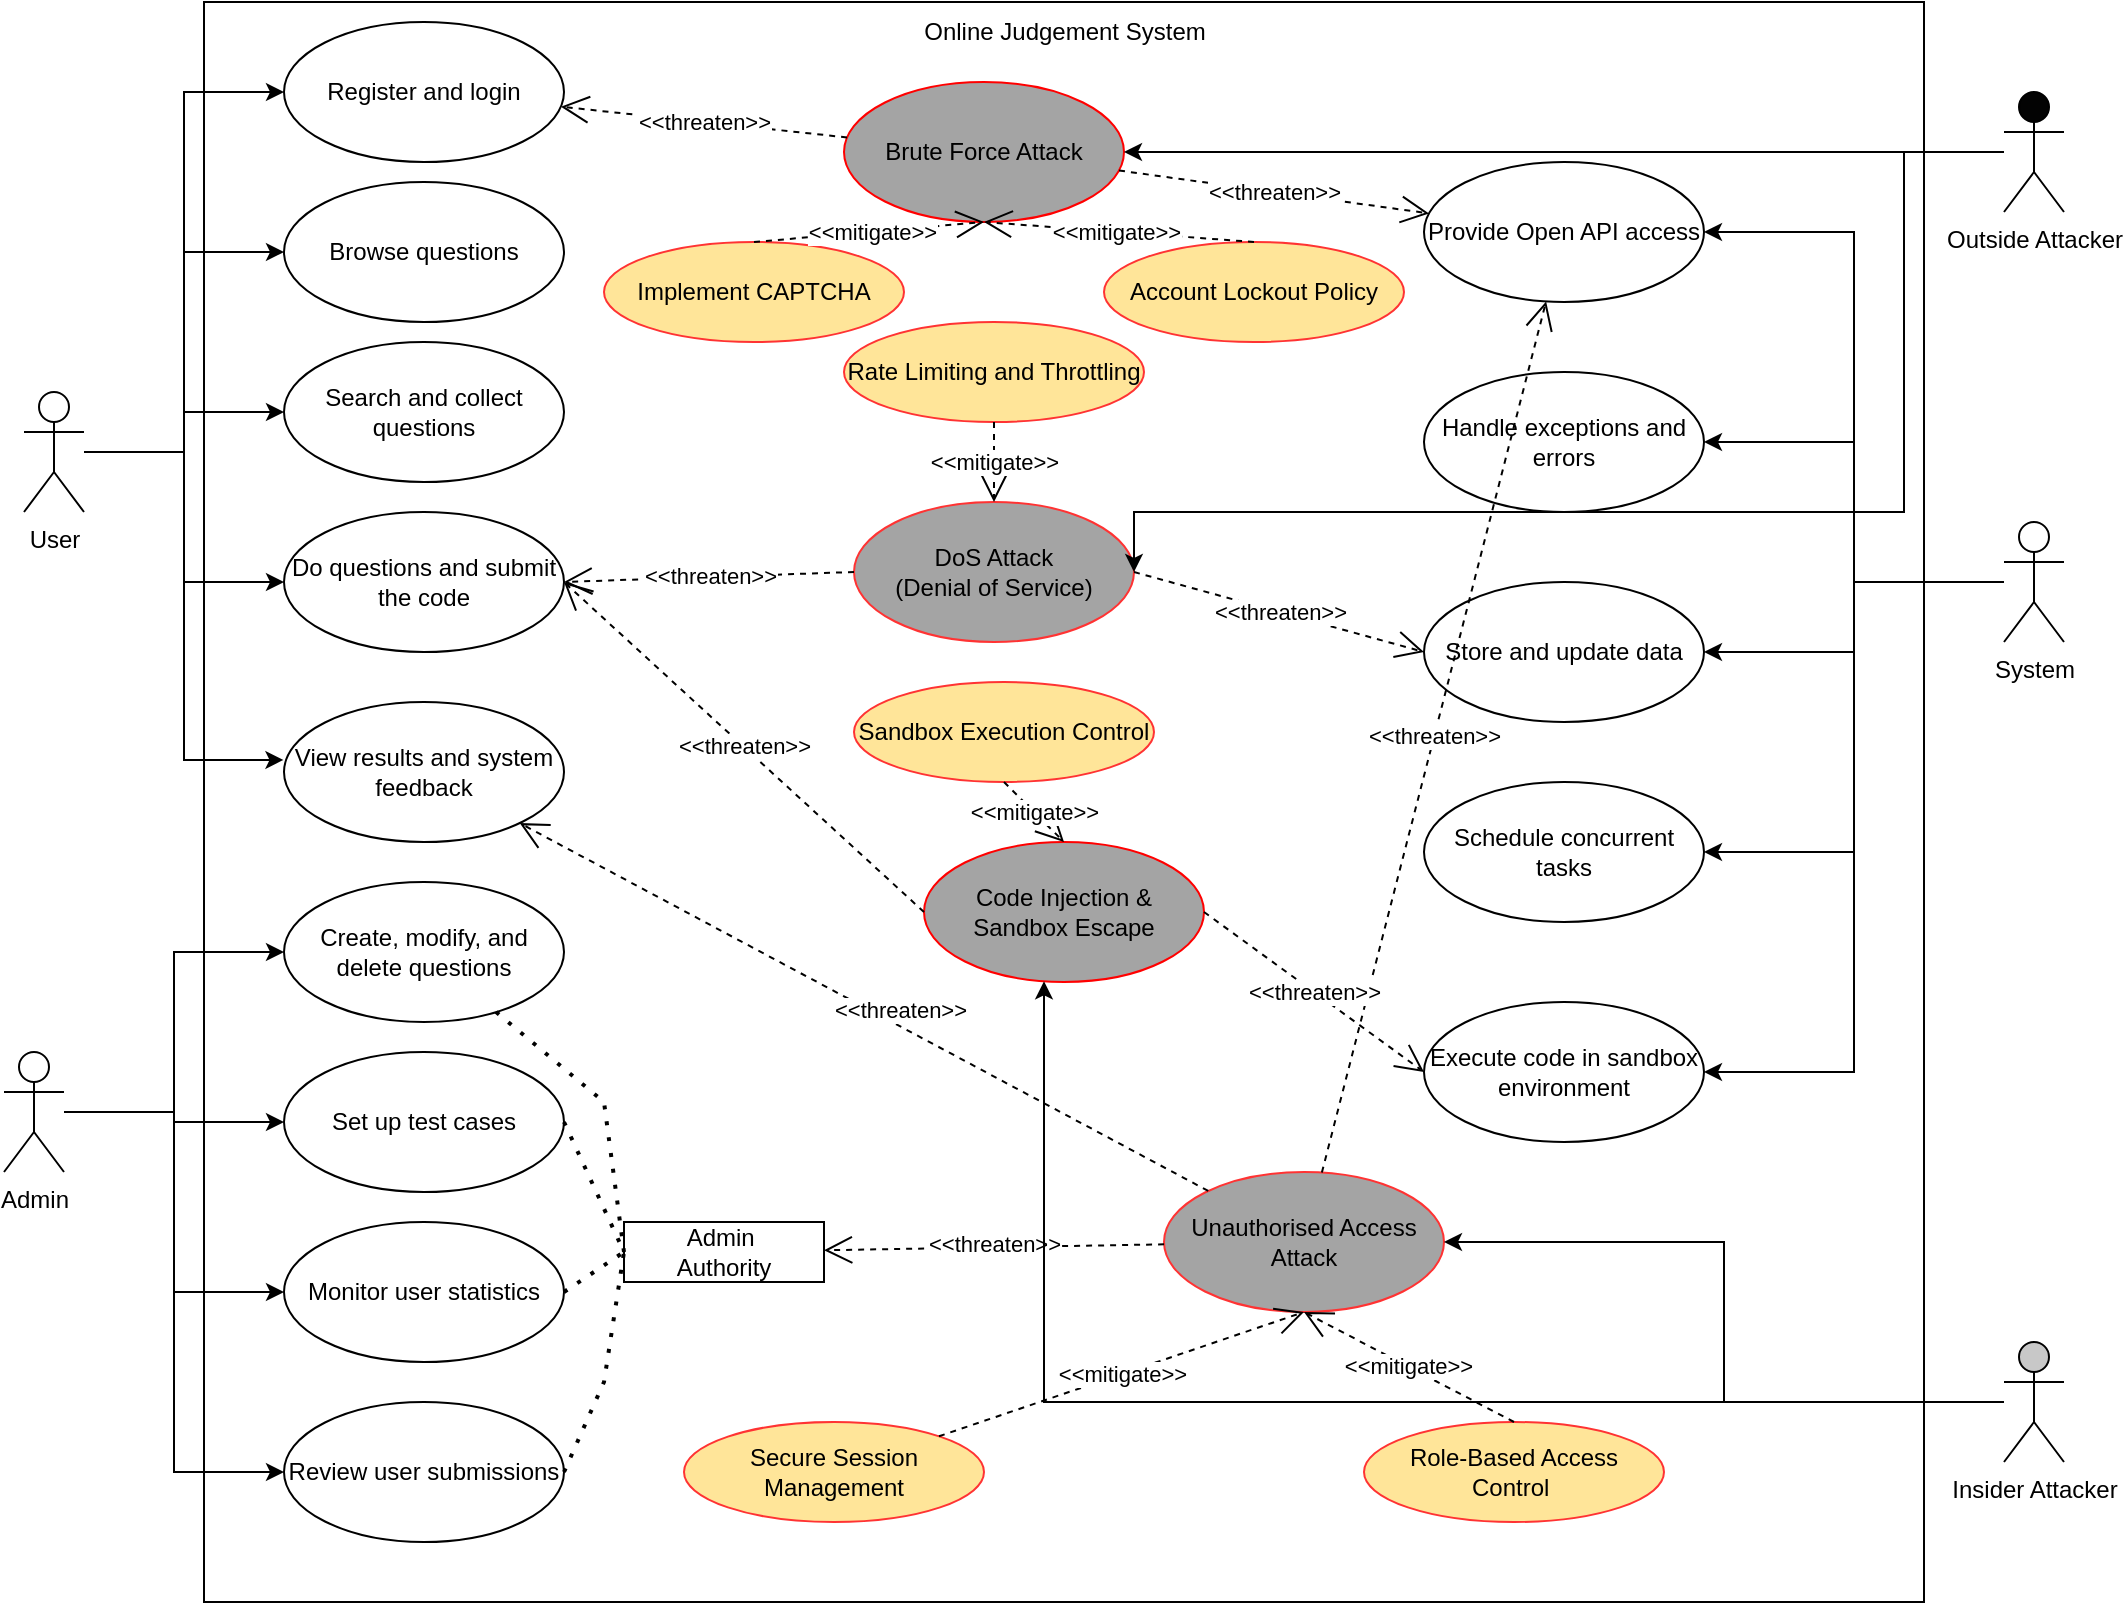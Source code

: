 <mxfile version="26.2.9">
  <diagram name="第 1 页" id="W5EUvtllymp4jmmP5FBw">
    <mxGraphModel dx="1407" dy="773" grid="1" gridSize="10" guides="1" tooltips="1" connect="1" arrows="1" fold="1" page="1" pageScale="1" pageWidth="827" pageHeight="1169" math="0" shadow="0">
      <root>
        <mxCell id="0" />
        <mxCell id="1" parent="0" />
        <mxCell id="VQ-85Ob6AojBMUEMugBb-1" value="" style="rounded=0;whiteSpace=wrap;html=1;" parent="1" vertex="1">
          <mxGeometry x="190" y="60" width="860" height="800" as="geometry" />
        </mxCell>
        <mxCell id="VQ-85Ob6AojBMUEMugBb-2" value="Online Judgement System" style="text;html=1;align=center;verticalAlign=middle;resizable=0;points=[];autosize=1;strokeColor=none;fillColor=none;" parent="1" vertex="1">
          <mxGeometry x="540" y="60" width="160" height="30" as="geometry" />
        </mxCell>
        <mxCell id="VQ-85Ob6AojBMUEMugBb-26" style="edgeStyle=orthogonalEdgeStyle;rounded=0;orthogonalLoop=1;jettySize=auto;html=1;entryX=0;entryY=0.5;entryDx=0;entryDy=0;" parent="1" source="VQ-85Ob6AojBMUEMugBb-3" target="VQ-85Ob6AojBMUEMugBb-10" edge="1">
          <mxGeometry relative="1" as="geometry" />
        </mxCell>
        <mxCell id="VQ-85Ob6AojBMUEMugBb-27" style="edgeStyle=orthogonalEdgeStyle;rounded=0;orthogonalLoop=1;jettySize=auto;html=1;entryX=0;entryY=0.5;entryDx=0;entryDy=0;" parent="1" source="VQ-85Ob6AojBMUEMugBb-3" target="VQ-85Ob6AojBMUEMugBb-11" edge="1">
          <mxGeometry relative="1" as="geometry" />
        </mxCell>
        <mxCell id="VQ-85Ob6AojBMUEMugBb-28" style="edgeStyle=orthogonalEdgeStyle;rounded=0;orthogonalLoop=1;jettySize=auto;html=1;entryX=0;entryY=0.5;entryDx=0;entryDy=0;" parent="1" source="VQ-85Ob6AojBMUEMugBb-3" target="VQ-85Ob6AojBMUEMugBb-12" edge="1">
          <mxGeometry relative="1" as="geometry" />
        </mxCell>
        <mxCell id="VQ-85Ob6AojBMUEMugBb-43" style="edgeStyle=orthogonalEdgeStyle;rounded=0;orthogonalLoop=1;jettySize=auto;html=1;entryX=0;entryY=0.5;entryDx=0;entryDy=0;" parent="1" source="VQ-85Ob6AojBMUEMugBb-3" target="VQ-85Ob6AojBMUEMugBb-9" edge="1">
          <mxGeometry relative="1" as="geometry" />
        </mxCell>
        <mxCell id="VQ-85Ob6AojBMUEMugBb-3" value="User" style="shape=umlActor;verticalLabelPosition=bottom;verticalAlign=top;html=1;outlineConnect=0;" parent="1" vertex="1">
          <mxGeometry x="100" y="255" width="30" height="60" as="geometry" />
        </mxCell>
        <mxCell id="VQ-85Ob6AojBMUEMugBb-34" style="edgeStyle=orthogonalEdgeStyle;rounded=0;orthogonalLoop=1;jettySize=auto;html=1;entryX=0;entryY=0.5;entryDx=0;entryDy=0;" parent="1" source="VQ-85Ob6AojBMUEMugBb-4" target="VQ-85Ob6AojBMUEMugBb-17" edge="1">
          <mxGeometry relative="1" as="geometry" />
        </mxCell>
        <mxCell id="5iogQ3lSuh8Qdgl_iDVc-16" style="edgeStyle=orthogonalEdgeStyle;rounded=0;orthogonalLoop=1;jettySize=auto;html=1;entryX=0;entryY=0.5;entryDx=0;entryDy=0;" parent="1" source="VQ-85Ob6AojBMUEMugBb-4" target="VQ-85Ob6AojBMUEMugBb-16" edge="1">
          <mxGeometry relative="1" as="geometry" />
        </mxCell>
        <mxCell id="5iogQ3lSuh8Qdgl_iDVc-17" style="edgeStyle=orthogonalEdgeStyle;rounded=0;orthogonalLoop=1;jettySize=auto;html=1;entryX=0;entryY=0.5;entryDx=0;entryDy=0;" parent="1" source="VQ-85Ob6AojBMUEMugBb-4" target="VQ-85Ob6AojBMUEMugBb-19" edge="1">
          <mxGeometry relative="1" as="geometry" />
        </mxCell>
        <mxCell id="5iogQ3lSuh8Qdgl_iDVc-18" style="edgeStyle=orthogonalEdgeStyle;rounded=0;orthogonalLoop=1;jettySize=auto;html=1;entryX=0;entryY=0.5;entryDx=0;entryDy=0;" parent="1" source="VQ-85Ob6AojBMUEMugBb-4" target="VQ-85Ob6AojBMUEMugBb-18" edge="1">
          <mxGeometry relative="1" as="geometry" />
        </mxCell>
        <mxCell id="VQ-85Ob6AojBMUEMugBb-4" value="Admin" style="shape=umlActor;verticalLabelPosition=bottom;verticalAlign=top;html=1;outlineConnect=0;" parent="1" vertex="1">
          <mxGeometry x="90" y="585" width="30" height="60" as="geometry" />
        </mxCell>
        <mxCell id="VQ-85Ob6AojBMUEMugBb-37" style="edgeStyle=orthogonalEdgeStyle;rounded=0;orthogonalLoop=1;jettySize=auto;html=1;entryX=1;entryY=0.5;entryDx=0;entryDy=0;" parent="1" source="VQ-85Ob6AojBMUEMugBb-8" target="VQ-85Ob6AojBMUEMugBb-20" edge="1">
          <mxGeometry relative="1" as="geometry" />
        </mxCell>
        <mxCell id="VQ-85Ob6AojBMUEMugBb-38" style="edgeStyle=orthogonalEdgeStyle;rounded=0;orthogonalLoop=1;jettySize=auto;html=1;entryX=1;entryY=0.5;entryDx=0;entryDy=0;" parent="1" source="VQ-85Ob6AojBMUEMugBb-8" target="VQ-85Ob6AojBMUEMugBb-21" edge="1">
          <mxGeometry relative="1" as="geometry" />
        </mxCell>
        <mxCell id="VQ-85Ob6AojBMUEMugBb-39" style="edgeStyle=orthogonalEdgeStyle;rounded=0;orthogonalLoop=1;jettySize=auto;html=1;entryX=1;entryY=0.5;entryDx=0;entryDy=0;" parent="1" source="VQ-85Ob6AojBMUEMugBb-8" target="VQ-85Ob6AojBMUEMugBb-22" edge="1">
          <mxGeometry relative="1" as="geometry" />
        </mxCell>
        <mxCell id="VQ-85Ob6AojBMUEMugBb-40" style="edgeStyle=orthogonalEdgeStyle;rounded=0;orthogonalLoop=1;jettySize=auto;html=1;entryX=1;entryY=0.5;entryDx=0;entryDy=0;" parent="1" source="VQ-85Ob6AojBMUEMugBb-8" target="VQ-85Ob6AojBMUEMugBb-23" edge="1">
          <mxGeometry relative="1" as="geometry" />
        </mxCell>
        <mxCell id="VQ-85Ob6AojBMUEMugBb-41" style="edgeStyle=orthogonalEdgeStyle;rounded=0;orthogonalLoop=1;jettySize=auto;html=1;entryX=1;entryY=0.5;entryDx=0;entryDy=0;" parent="1" source="VQ-85Ob6AojBMUEMugBb-8" target="VQ-85Ob6AojBMUEMugBb-24" edge="1">
          <mxGeometry relative="1" as="geometry" />
        </mxCell>
        <mxCell id="VQ-85Ob6AojBMUEMugBb-8" value="System" style="shape=umlActor;verticalLabelPosition=bottom;verticalAlign=top;html=1;outlineConnect=0;" parent="1" vertex="1">
          <mxGeometry x="1090" y="320" width="30" height="60" as="geometry" />
        </mxCell>
        <mxCell id="VQ-85Ob6AojBMUEMugBb-9" value="Register and login" style="ellipse;whiteSpace=wrap;html=1;" parent="1" vertex="1">
          <mxGeometry x="230" y="70" width="140" height="70" as="geometry" />
        </mxCell>
        <mxCell id="VQ-85Ob6AojBMUEMugBb-10" value="Browse questions" style="ellipse;whiteSpace=wrap;html=1;" parent="1" vertex="1">
          <mxGeometry x="230" y="150" width="140" height="70" as="geometry" />
        </mxCell>
        <mxCell id="VQ-85Ob6AojBMUEMugBb-11" value="Search and collect questions" style="ellipse;whiteSpace=wrap;html=1;" parent="1" vertex="1">
          <mxGeometry x="230" y="230" width="140" height="70" as="geometry" />
        </mxCell>
        <mxCell id="VQ-85Ob6AojBMUEMugBb-12" value="Do questions and submit the code" style="ellipse;whiteSpace=wrap;html=1;" parent="1" vertex="1">
          <mxGeometry x="230" y="315" width="140" height="70" as="geometry" />
        </mxCell>
        <mxCell id="VQ-85Ob6AojBMUEMugBb-13" value="View results and system feedback" style="ellipse;whiteSpace=wrap;html=1;" parent="1" vertex="1">
          <mxGeometry x="230" y="410" width="140" height="70" as="geometry" />
        </mxCell>
        <mxCell id="VQ-85Ob6AojBMUEMugBb-16" value="Create, modify, and delete questions" style="ellipse;whiteSpace=wrap;html=1;" parent="1" vertex="1">
          <mxGeometry x="230" y="500" width="140" height="70" as="geometry" />
        </mxCell>
        <mxCell id="VQ-85Ob6AojBMUEMugBb-17" value="Set up test cases" style="ellipse;whiteSpace=wrap;html=1;" parent="1" vertex="1">
          <mxGeometry x="230" y="585" width="140" height="70" as="geometry" />
        </mxCell>
        <mxCell id="VQ-85Ob6AojBMUEMugBb-18" value="Review user submissions" style="ellipse;whiteSpace=wrap;html=1;" parent="1" vertex="1">
          <mxGeometry x="230" y="760" width="140" height="70" as="geometry" />
        </mxCell>
        <mxCell id="VQ-85Ob6AojBMUEMugBb-19" value="Monitor user statistics" style="ellipse;whiteSpace=wrap;html=1;" parent="1" vertex="1">
          <mxGeometry x="230" y="670" width="140" height="70" as="geometry" />
        </mxCell>
        <mxCell id="VQ-85Ob6AojBMUEMugBb-20" value="Execute code in sandbox environment" style="ellipse;whiteSpace=wrap;html=1;" parent="1" vertex="1">
          <mxGeometry x="800" y="560" width="140" height="70" as="geometry" />
        </mxCell>
        <mxCell id="VQ-85Ob6AojBMUEMugBb-21" value="Handle exceptions and errors" style="ellipse;whiteSpace=wrap;html=1;" parent="1" vertex="1">
          <mxGeometry x="800" y="245" width="140" height="70" as="geometry" />
        </mxCell>
        <mxCell id="VQ-85Ob6AojBMUEMugBb-22" value="Store and update data" style="ellipse;whiteSpace=wrap;html=1;" parent="1" vertex="1">
          <mxGeometry x="800" y="350" width="140" height="70" as="geometry" />
        </mxCell>
        <mxCell id="VQ-85Ob6AojBMUEMugBb-23" value="Schedule concurrent tasks" style="ellipse;whiteSpace=wrap;html=1;" parent="1" vertex="1">
          <mxGeometry x="800" y="450" width="140" height="70" as="geometry" />
        </mxCell>
        <mxCell id="VQ-85Ob6AojBMUEMugBb-24" value="Provide Open API access" style="ellipse;whiteSpace=wrap;html=1;" parent="1" vertex="1">
          <mxGeometry x="800" y="140" width="140" height="70" as="geometry" />
        </mxCell>
        <mxCell id="VQ-85Ob6AojBMUEMugBb-44" style="edgeStyle=orthogonalEdgeStyle;rounded=0;orthogonalLoop=1;jettySize=auto;html=1;entryX=-0.002;entryY=0.414;entryDx=0;entryDy=0;entryPerimeter=0;" parent="1" source="VQ-85Ob6AojBMUEMugBb-3" target="VQ-85Ob6AojBMUEMugBb-13" edge="1">
          <mxGeometry relative="1" as="geometry">
            <Array as="points">
              <mxPoint x="180" y="285" />
              <mxPoint x="180" y="439" />
            </Array>
          </mxGeometry>
        </mxCell>
        <mxCell id="5iogQ3lSuh8Qdgl_iDVc-1" value="Unauthorised Access Attack" style="ellipse;whiteSpace=wrap;html=1;fillColor=#A4A4A4;strokeColor=#FF3333;" parent="1" vertex="1">
          <mxGeometry x="670" y="645" width="140" height="70" as="geometry" />
        </mxCell>
        <mxCell id="5iogQ3lSuh8Qdgl_iDVc-4" value="&amp;lt;&amp;lt;threaten&amp;gt;&amp;gt;" style="endArrow=open;endSize=12;dashed=1;html=1;rounded=0;" parent="1" source="5iogQ3lSuh8Qdgl_iDVc-1" target="VQ-85Ob6AojBMUEMugBb-24" edge="1">
          <mxGeometry x="0.001" width="160" relative="1" as="geometry">
            <mxPoint x="590" y="250" as="sourcePoint" />
            <mxPoint x="750" y="250" as="targetPoint" />
            <mxPoint as="offset" />
          </mxGeometry>
        </mxCell>
        <mxCell id="5iogQ3lSuh8Qdgl_iDVc-5" value="Brute Force Attack" style="ellipse;whiteSpace=wrap;html=1;fillColor=#A4A4A4;strokeColor=#FF0000;" parent="1" vertex="1">
          <mxGeometry x="510" y="100" width="140" height="70" as="geometry" />
        </mxCell>
        <mxCell id="5iogQ3lSuh8Qdgl_iDVc-7" value="&amp;lt;&amp;lt;threaten&amp;gt;&amp;gt;" style="endArrow=open;endSize=12;dashed=1;html=1;rounded=0;" parent="1" source="5iogQ3lSuh8Qdgl_iDVc-5" target="VQ-85Ob6AojBMUEMugBb-9" edge="1">
          <mxGeometry x="0.001" width="160" relative="1" as="geometry">
            <mxPoint x="542" y="146" as="sourcePoint" />
            <mxPoint x="378" y="124" as="targetPoint" />
            <mxPoint as="offset" />
          </mxGeometry>
        </mxCell>
        <mxCell id="5iogQ3lSuh8Qdgl_iDVc-8" value="&amp;lt;&amp;lt;threaten&amp;gt;&amp;gt;" style="endArrow=open;endSize=12;dashed=1;html=1;rounded=0;" parent="1" source="5iogQ3lSuh8Qdgl_iDVc-5" target="VQ-85Ob6AojBMUEMugBb-24" edge="1">
          <mxGeometry x="-0.003" width="160" relative="1" as="geometry">
            <mxPoint x="640" y="191" as="sourcePoint" />
            <mxPoint x="784" y="79" as="targetPoint" />
            <mxPoint as="offset" />
          </mxGeometry>
        </mxCell>
        <mxCell id="5iogQ3lSuh8Qdgl_iDVc-11" value="&amp;lt;&amp;lt;threaten&amp;gt;&amp;gt;" style="endArrow=open;endSize=12;dashed=1;html=1;rounded=0;" parent="1" source="5iogQ3lSuh8Qdgl_iDVc-1" target="VQ-85Ob6AojBMUEMugBb-13" edge="1">
          <mxGeometry x="-0.084" y="-7" width="160" relative="1" as="geometry">
            <mxPoint x="440" y="420" as="sourcePoint" />
            <mxPoint x="614" y="360" as="targetPoint" />
            <mxPoint as="offset" />
          </mxGeometry>
        </mxCell>
        <mxCell id="5iogQ3lSuh8Qdgl_iDVc-20" value="Admin&amp;nbsp;&lt;div&gt;Authority&lt;/div&gt;" style="rounded=0;whiteSpace=wrap;html=1;" parent="1" vertex="1">
          <mxGeometry x="400" y="670" width="100" height="30" as="geometry" />
        </mxCell>
        <mxCell id="5iogQ3lSuh8Qdgl_iDVc-22" value="" style="endArrow=none;dashed=1;html=1;dashPattern=1 3;strokeWidth=2;rounded=0;entryX=0;entryY=0.5;entryDx=0;entryDy=0;" parent="1" source="VQ-85Ob6AojBMUEMugBb-16" target="5iogQ3lSuh8Qdgl_iDVc-20" edge="1">
          <mxGeometry width="50" height="50" relative="1" as="geometry">
            <mxPoint x="420" y="580" as="sourcePoint" />
            <mxPoint x="470" y="530" as="targetPoint" />
            <Array as="points">
              <mxPoint x="390" y="610" />
            </Array>
          </mxGeometry>
        </mxCell>
        <mxCell id="5iogQ3lSuh8Qdgl_iDVc-26" value="" style="endArrow=none;dashed=1;html=1;dashPattern=1 3;strokeWidth=2;rounded=0;exitX=1;exitY=0.5;exitDx=0;exitDy=0;entryX=0;entryY=0.5;entryDx=0;entryDy=0;" parent="1" source="VQ-85Ob6AojBMUEMugBb-18" target="5iogQ3lSuh8Qdgl_iDVc-20" edge="1">
          <mxGeometry width="50" height="50" relative="1" as="geometry">
            <mxPoint x="380" y="790" as="sourcePoint" />
            <mxPoint x="430" y="740" as="targetPoint" />
            <Array as="points">
              <mxPoint x="390" y="750" />
            </Array>
          </mxGeometry>
        </mxCell>
        <mxCell id="5iogQ3lSuh8Qdgl_iDVc-27" value="" style="endArrow=none;dashed=1;html=1;dashPattern=1 3;strokeWidth=2;rounded=0;exitX=1;exitY=0.5;exitDx=0;exitDy=0;entryX=0;entryY=0.5;entryDx=0;entryDy=0;" parent="1" source="VQ-85Ob6AojBMUEMugBb-17" target="5iogQ3lSuh8Qdgl_iDVc-20" edge="1">
          <mxGeometry width="50" height="50" relative="1" as="geometry">
            <mxPoint x="460" y="760" as="sourcePoint" />
            <mxPoint x="510" y="710" as="targetPoint" />
          </mxGeometry>
        </mxCell>
        <mxCell id="5iogQ3lSuh8Qdgl_iDVc-29" value="" style="endArrow=none;dashed=1;html=1;dashPattern=1 3;strokeWidth=2;rounded=0;exitX=1;exitY=0.5;exitDx=0;exitDy=0;entryX=0;entryY=0.5;entryDx=0;entryDy=0;" parent="1" source="VQ-85Ob6AojBMUEMugBb-19" target="5iogQ3lSuh8Qdgl_iDVc-20" edge="1">
          <mxGeometry width="50" height="50" relative="1" as="geometry">
            <mxPoint x="470" y="780" as="sourcePoint" />
            <mxPoint x="520" y="730" as="targetPoint" />
          </mxGeometry>
        </mxCell>
        <mxCell id="5iogQ3lSuh8Qdgl_iDVc-30" value="&amp;lt;&amp;lt;threaten&amp;gt;&amp;gt;" style="endArrow=open;endSize=12;dashed=1;html=1;rounded=0;" parent="1" source="5iogQ3lSuh8Qdgl_iDVc-1" target="5iogQ3lSuh8Qdgl_iDVc-20" edge="1">
          <mxGeometry x="0.003" y="-2" width="160" relative="1" as="geometry">
            <mxPoint x="545" y="312" as="sourcePoint" />
            <mxPoint x="354" y="428" as="targetPoint" />
            <mxPoint as="offset" />
          </mxGeometry>
        </mxCell>
        <mxCell id="SqyKlxpiiUAP1okYavSd-1" value="Code Injection &amp;amp;&lt;div&gt;Sandbox Escape&lt;/div&gt;" style="ellipse;whiteSpace=wrap;html=1;fillColor=#A4A4A4;strokeColor=#FF0000;" parent="1" vertex="1">
          <mxGeometry x="550" y="480" width="140" height="70" as="geometry" />
        </mxCell>
        <mxCell id="SqyKlxpiiUAP1okYavSd-2" value="&amp;lt;&amp;lt;threaten&amp;gt;&amp;gt;" style="endArrow=open;endSize=12;dashed=1;html=1;rounded=0;exitX=0;exitY=0.5;exitDx=0;exitDy=0;entryX=1;entryY=0.5;entryDx=0;entryDy=0;" parent="1" source="SqyKlxpiiUAP1okYavSd-1" target="VQ-85Ob6AojBMUEMugBb-12" edge="1">
          <mxGeometry x="0.005" width="160" relative="1" as="geometry">
            <mxPoint x="547" y="303" as="sourcePoint" />
            <mxPoint x="353" y="427" as="targetPoint" />
            <mxPoint as="offset" />
          </mxGeometry>
        </mxCell>
        <mxCell id="SqyKlxpiiUAP1okYavSd-3" value="&amp;lt;&amp;lt;threaten&amp;gt;&amp;gt;" style="endArrow=open;endSize=12;dashed=1;html=1;rounded=0;exitX=1;exitY=0.5;exitDx=0;exitDy=0;entryX=0;entryY=0.5;entryDx=0;entryDy=0;" parent="1" source="SqyKlxpiiUAP1okYavSd-1" target="VQ-85Ob6AojBMUEMugBb-20" edge="1">
          <mxGeometry x="0.006" width="160" relative="1" as="geometry">
            <mxPoint x="629" y="494" as="sourcePoint" />
            <mxPoint x="800" y="440" as="targetPoint" />
            <mxPoint as="offset" />
          </mxGeometry>
        </mxCell>
        <mxCell id="SqyKlxpiiUAP1okYavSd-4" value="DoS Attack&lt;div&gt;(Denial of Service)&lt;/div&gt;" style="ellipse;whiteSpace=wrap;html=1;fillColor=#A4A4A4;strokeColor=#FF3333;" parent="1" vertex="1">
          <mxGeometry x="515" y="310" width="140" height="70" as="geometry" />
        </mxCell>
        <mxCell id="SqyKlxpiiUAP1okYavSd-5" value="&amp;lt;&amp;lt;threaten&amp;gt;&amp;gt;" style="endArrow=open;endSize=12;dashed=1;html=1;rounded=0;exitX=1;exitY=0.5;exitDx=0;exitDy=0;entryX=0;entryY=0.5;entryDx=0;entryDy=0;" parent="1" source="SqyKlxpiiUAP1okYavSd-4" target="VQ-85Ob6AojBMUEMugBb-22" edge="1">
          <mxGeometry x="0.003" width="160" relative="1" as="geometry">
            <mxPoint x="656" y="374" as="sourcePoint" />
            <mxPoint x="827" y="320" as="targetPoint" />
            <mxPoint as="offset" />
          </mxGeometry>
        </mxCell>
        <mxCell id="SqyKlxpiiUAP1okYavSd-6" value="&amp;lt;&amp;lt;threaten&amp;gt;&amp;gt;" style="endArrow=open;endSize=12;dashed=1;html=1;rounded=0;exitX=0;exitY=0.5;exitDx=0;exitDy=0;entryX=1;entryY=0.5;entryDx=0;entryDy=0;" parent="1" source="SqyKlxpiiUAP1okYavSd-4" target="VQ-85Ob6AojBMUEMugBb-12" edge="1">
          <mxGeometry x="0.002" width="160" relative="1" as="geometry">
            <mxPoint x="630" y="510" as="sourcePoint" />
            <mxPoint x="780" y="480" as="targetPoint" />
            <mxPoint as="offset" />
          </mxGeometry>
        </mxCell>
        <mxCell id="SqyKlxpiiUAP1okYavSd-12" style="edgeStyle=orthogonalEdgeStyle;rounded=0;orthogonalLoop=1;jettySize=auto;html=1;" parent="1" source="SqyKlxpiiUAP1okYavSd-7" target="SqyKlxpiiUAP1okYavSd-1" edge="1">
          <mxGeometry relative="1" as="geometry">
            <Array as="points">
              <mxPoint x="610" y="760" />
            </Array>
          </mxGeometry>
        </mxCell>
        <mxCell id="SqyKlxpiiUAP1okYavSd-14" style="edgeStyle=orthogonalEdgeStyle;rounded=0;orthogonalLoop=1;jettySize=auto;html=1;entryX=1;entryY=0.5;entryDx=0;entryDy=0;" parent="1" source="SqyKlxpiiUAP1okYavSd-7" target="5iogQ3lSuh8Qdgl_iDVc-1" edge="1">
          <mxGeometry relative="1" as="geometry" />
        </mxCell>
        <mxCell id="SqyKlxpiiUAP1okYavSd-7" value="Insider Attacker" style="shape=umlActor;verticalLabelPosition=bottom;verticalAlign=top;html=1;fillColor=#C8C8C8;" parent="1" vertex="1">
          <mxGeometry x="1090" y="730" width="30" height="60" as="geometry" />
        </mxCell>
        <mxCell id="SqyKlxpiiUAP1okYavSd-16" style="edgeStyle=orthogonalEdgeStyle;rounded=0;orthogonalLoop=1;jettySize=auto;html=1;entryX=1;entryY=0.5;entryDx=0;entryDy=0;" parent="1" source="SqyKlxpiiUAP1okYavSd-15" target="5iogQ3lSuh8Qdgl_iDVc-5" edge="1">
          <mxGeometry relative="1" as="geometry" />
        </mxCell>
        <mxCell id="SqyKlxpiiUAP1okYavSd-18" style="edgeStyle=orthogonalEdgeStyle;rounded=0;orthogonalLoop=1;jettySize=auto;html=1;entryX=1;entryY=0.5;entryDx=0;entryDy=0;" parent="1" source="SqyKlxpiiUAP1okYavSd-15" target="SqyKlxpiiUAP1okYavSd-4" edge="1">
          <mxGeometry relative="1" as="geometry">
            <Array as="points">
              <mxPoint x="1040" y="135" />
              <mxPoint x="1040" y="315" />
            </Array>
          </mxGeometry>
        </mxCell>
        <mxCell id="SqyKlxpiiUAP1okYavSd-15" value="Outside Attacker" style="shape=umlActor;verticalLabelPosition=bottom;verticalAlign=top;html=1;fillColor=#030303;" parent="1" vertex="1">
          <mxGeometry x="1090" y="105" width="30" height="60" as="geometry" />
        </mxCell>
        <mxCell id="4Hfn_wIsvJT-DSxgRS_0-1" value="Implement CAPTCHA" style="ellipse;whiteSpace=wrap;html=1;strokeColor=#FF3333;fillColor=#FFE599;" vertex="1" parent="1">
          <mxGeometry x="390" y="180" width="150" height="50" as="geometry" />
        </mxCell>
        <mxCell id="4Hfn_wIsvJT-DSxgRS_0-2" value="&amp;lt;&amp;lt;mitigate&amp;gt;&amp;gt;" style="endArrow=open;endSize=12;dashed=1;html=1;rounded=0;exitX=0.5;exitY=0;exitDx=0;exitDy=0;entryX=0.5;entryY=1;entryDx=0;entryDy=0;" edge="1" parent="1" source="4Hfn_wIsvJT-DSxgRS_0-1" target="5iogQ3lSuh8Qdgl_iDVc-5">
          <mxGeometry x="0.023" width="160" relative="1" as="geometry">
            <mxPoint x="580" y="230" as="sourcePoint" />
            <mxPoint x="740" y="230" as="targetPoint" />
            <mxPoint as="offset" />
          </mxGeometry>
        </mxCell>
        <mxCell id="4Hfn_wIsvJT-DSxgRS_0-3" value="Account Lockout Policy" style="ellipse;whiteSpace=wrap;html=1;strokeColor=#FF3333;fillColor=#FFE599;" vertex="1" parent="1">
          <mxGeometry x="640" y="180" width="150" height="50" as="geometry" />
        </mxCell>
        <mxCell id="4Hfn_wIsvJT-DSxgRS_0-4" value="&amp;lt;&amp;lt;mitigate&amp;gt;&amp;gt;" style="endArrow=open;endSize=12;dashed=1;html=1;rounded=0;exitX=0.5;exitY=0;exitDx=0;exitDy=0;entryX=0.5;entryY=1;entryDx=0;entryDy=0;" edge="1" parent="1" source="4Hfn_wIsvJT-DSxgRS_0-3" target="5iogQ3lSuh8Qdgl_iDVc-5">
          <mxGeometry x="0.019" width="160" relative="1" as="geometry">
            <mxPoint x="520" y="230" as="sourcePoint" />
            <mxPoint x="590" y="180" as="targetPoint" />
            <mxPoint as="offset" />
          </mxGeometry>
        </mxCell>
        <mxCell id="4Hfn_wIsvJT-DSxgRS_0-5" value="Rate Limiting and Throttling" style="ellipse;whiteSpace=wrap;html=1;strokeColor=#FF3333;fillColor=#FFE599;" vertex="1" parent="1">
          <mxGeometry x="510" y="220" width="150" height="50" as="geometry" />
        </mxCell>
        <mxCell id="4Hfn_wIsvJT-DSxgRS_0-6" value="&amp;lt;&amp;lt;mitigate&amp;gt;&amp;gt;" style="endArrow=open;endSize=12;dashed=1;html=1;rounded=0;exitX=0.5;exitY=1;exitDx=0;exitDy=0;entryX=0.5;entryY=0;entryDx=0;entryDy=0;" edge="1" parent="1" source="4Hfn_wIsvJT-DSxgRS_0-5" target="SqyKlxpiiUAP1okYavSd-4">
          <mxGeometry width="160" relative="1" as="geometry">
            <mxPoint x="725" y="190" as="sourcePoint" />
            <mxPoint x="590" y="180" as="targetPoint" />
            <mxPoint as="offset" />
          </mxGeometry>
        </mxCell>
        <mxCell id="4Hfn_wIsvJT-DSxgRS_0-7" value="Sandbox Execution Control" style="ellipse;whiteSpace=wrap;html=1;strokeColor=#FF3333;fillColor=#FFE599;" vertex="1" parent="1">
          <mxGeometry x="515" y="400" width="150" height="50" as="geometry" />
        </mxCell>
        <mxCell id="4Hfn_wIsvJT-DSxgRS_0-8" value="&amp;lt;&amp;lt;mitigate&amp;gt;&amp;gt;" style="endArrow=open;endSize=12;dashed=1;html=1;rounded=0;exitX=0.5;exitY=1;exitDx=0;exitDy=0;entryX=0.5;entryY=0;entryDx=0;entryDy=0;" edge="1" parent="1" source="4Hfn_wIsvJT-DSxgRS_0-7" target="SqyKlxpiiUAP1okYavSd-1">
          <mxGeometry x="0.019" width="160" relative="1" as="geometry">
            <mxPoint x="595" y="280" as="sourcePoint" />
            <mxPoint x="595" y="320" as="targetPoint" />
            <mxPoint as="offset" />
          </mxGeometry>
        </mxCell>
        <mxCell id="4Hfn_wIsvJT-DSxgRS_0-9" value="Secure Session Management" style="ellipse;whiteSpace=wrap;html=1;strokeColor=#FF3333;fillColor=#FFE599;" vertex="1" parent="1">
          <mxGeometry x="430" y="770" width="150" height="50" as="geometry" />
        </mxCell>
        <mxCell id="4Hfn_wIsvJT-DSxgRS_0-10" value="Role-Based Access Control&amp;nbsp;" style="ellipse;whiteSpace=wrap;html=1;strokeColor=#FF3333;fillColor=#FFE599;" vertex="1" parent="1">
          <mxGeometry x="770" y="770" width="150" height="50" as="geometry" />
        </mxCell>
        <mxCell id="4Hfn_wIsvJT-DSxgRS_0-11" value="&amp;lt;&amp;lt;mitigate&amp;gt;&amp;gt;" style="endArrow=open;endSize=12;dashed=1;html=1;rounded=0;entryX=0.5;entryY=1;entryDx=0;entryDy=0;" edge="1" parent="1" source="4Hfn_wIsvJT-DSxgRS_0-9" target="5iogQ3lSuh8Qdgl_iDVc-1">
          <mxGeometry width="160" relative="1" as="geometry">
            <mxPoint x="595" y="280" as="sourcePoint" />
            <mxPoint x="595" y="320" as="targetPoint" />
            <mxPoint as="offset" />
          </mxGeometry>
        </mxCell>
        <mxCell id="4Hfn_wIsvJT-DSxgRS_0-12" value="&amp;lt;&amp;lt;mitigate&amp;gt;&amp;gt;" style="endArrow=open;endSize=12;dashed=1;html=1;rounded=0;entryX=0.5;entryY=1;entryDx=0;entryDy=0;exitX=0.5;exitY=0;exitDx=0;exitDy=0;" edge="1" parent="1" source="4Hfn_wIsvJT-DSxgRS_0-10" target="5iogQ3lSuh8Qdgl_iDVc-1">
          <mxGeometry width="160" relative="1" as="geometry">
            <mxPoint x="567" y="787" as="sourcePoint" />
            <mxPoint x="750" y="725" as="targetPoint" />
            <mxPoint as="offset" />
          </mxGeometry>
        </mxCell>
      </root>
    </mxGraphModel>
  </diagram>
</mxfile>
